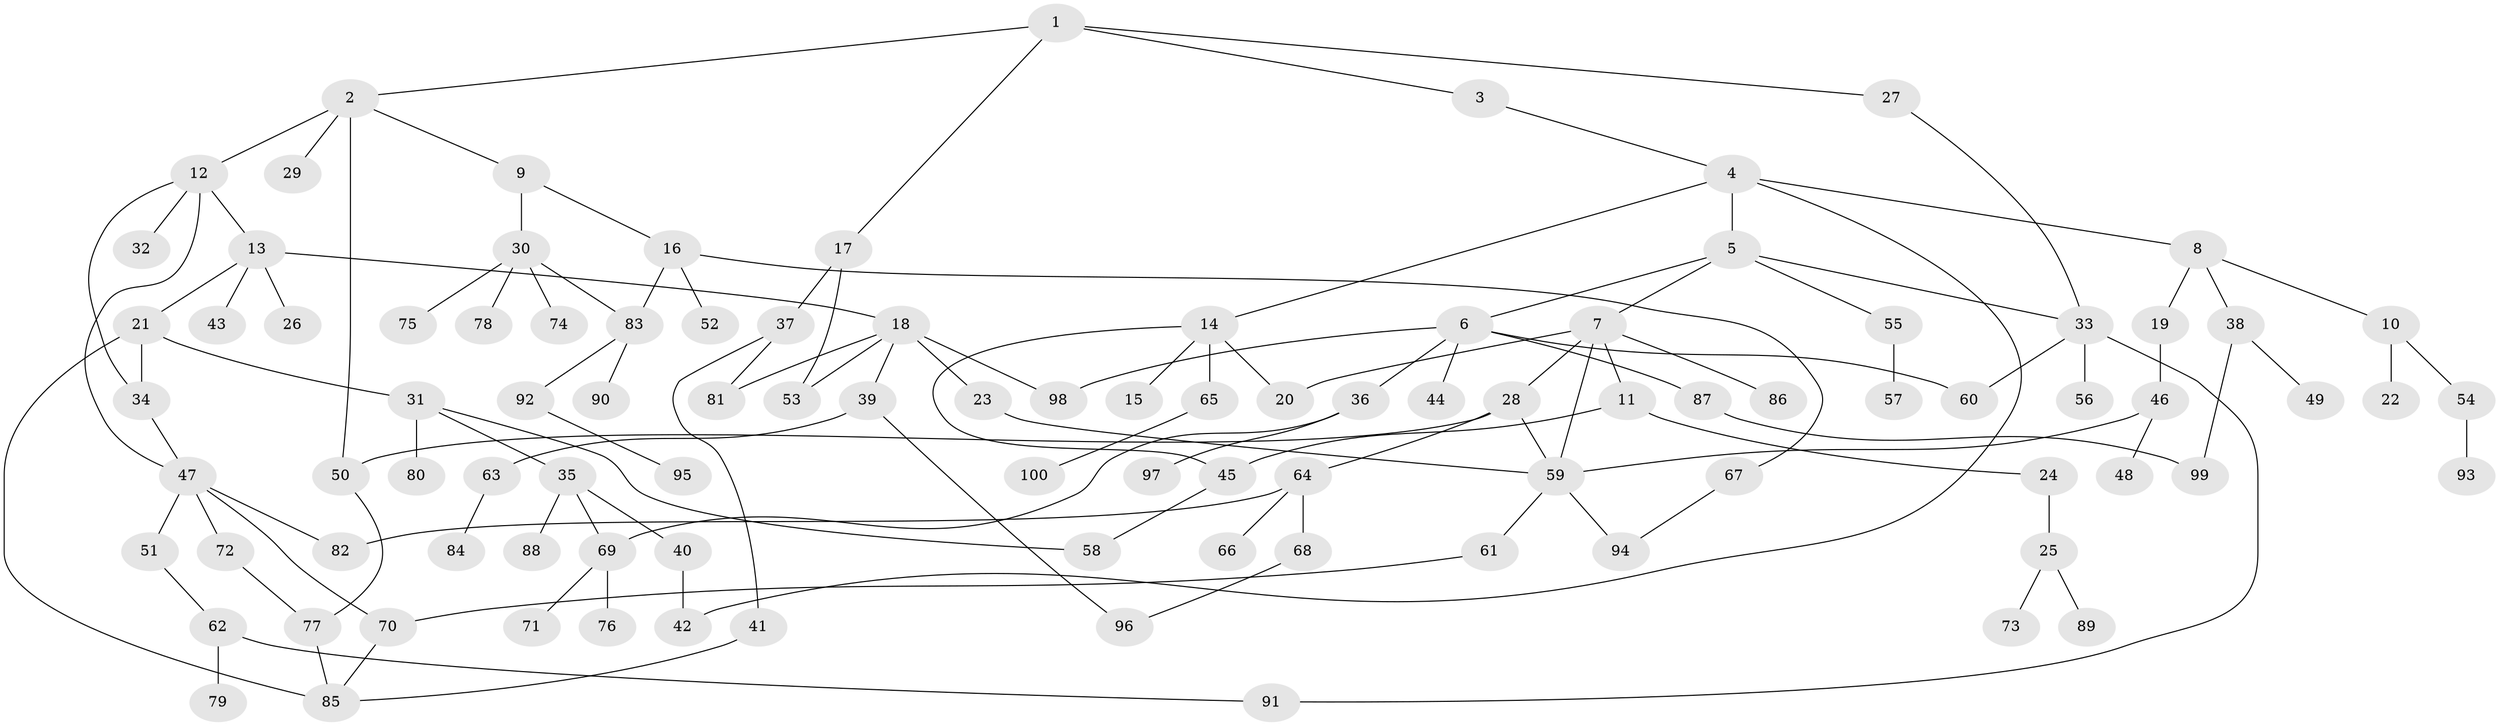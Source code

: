 // Generated by graph-tools (version 1.1) at 2025/00/03/09/25 03:00:59]
// undirected, 100 vertices, 126 edges
graph export_dot {
graph [start="1"]
  node [color=gray90,style=filled];
  1;
  2;
  3;
  4;
  5;
  6;
  7;
  8;
  9;
  10;
  11;
  12;
  13;
  14;
  15;
  16;
  17;
  18;
  19;
  20;
  21;
  22;
  23;
  24;
  25;
  26;
  27;
  28;
  29;
  30;
  31;
  32;
  33;
  34;
  35;
  36;
  37;
  38;
  39;
  40;
  41;
  42;
  43;
  44;
  45;
  46;
  47;
  48;
  49;
  50;
  51;
  52;
  53;
  54;
  55;
  56;
  57;
  58;
  59;
  60;
  61;
  62;
  63;
  64;
  65;
  66;
  67;
  68;
  69;
  70;
  71;
  72;
  73;
  74;
  75;
  76;
  77;
  78;
  79;
  80;
  81;
  82;
  83;
  84;
  85;
  86;
  87;
  88;
  89;
  90;
  91;
  92;
  93;
  94;
  95;
  96;
  97;
  98;
  99;
  100;
  1 -- 2;
  1 -- 3;
  1 -- 17;
  1 -- 27;
  2 -- 9;
  2 -- 12;
  2 -- 29;
  2 -- 50;
  3 -- 4;
  4 -- 5;
  4 -- 8;
  4 -- 14;
  4 -- 42;
  5 -- 6;
  5 -- 7;
  5 -- 55;
  5 -- 33;
  6 -- 36;
  6 -- 44;
  6 -- 87;
  6 -- 98;
  6 -- 60;
  7 -- 11;
  7 -- 28;
  7 -- 86;
  7 -- 20;
  7 -- 59;
  8 -- 10;
  8 -- 19;
  8 -- 38;
  9 -- 16;
  9 -- 30;
  10 -- 22;
  10 -- 54;
  11 -- 24;
  11 -- 45;
  12 -- 13;
  12 -- 32;
  12 -- 34;
  12 -- 47;
  13 -- 18;
  13 -- 21;
  13 -- 26;
  13 -- 43;
  14 -- 15;
  14 -- 20;
  14 -- 65;
  14 -- 45;
  16 -- 52;
  16 -- 67;
  16 -- 83;
  17 -- 37;
  17 -- 53;
  18 -- 23;
  18 -- 39;
  18 -- 98;
  18 -- 81;
  18 -- 53;
  19 -- 46;
  21 -- 31;
  21 -- 85;
  21 -- 34;
  23 -- 59;
  24 -- 25;
  25 -- 73;
  25 -- 89;
  27 -- 33;
  28 -- 50;
  28 -- 64;
  28 -- 59;
  30 -- 74;
  30 -- 75;
  30 -- 78;
  30 -- 83;
  31 -- 35;
  31 -- 80;
  31 -- 58;
  33 -- 56;
  33 -- 60;
  33 -- 91;
  34 -- 47;
  35 -- 40;
  35 -- 88;
  35 -- 69;
  36 -- 69;
  36 -- 97;
  37 -- 41;
  37 -- 81;
  38 -- 49;
  38 -- 99;
  39 -- 63;
  39 -- 96;
  40 -- 42;
  41 -- 85;
  45 -- 58;
  46 -- 48;
  46 -- 59;
  47 -- 51;
  47 -- 70;
  47 -- 72;
  47 -- 82;
  50 -- 77;
  51 -- 62;
  54 -- 93;
  55 -- 57;
  59 -- 61;
  59 -- 94;
  61 -- 70;
  62 -- 79;
  62 -- 91;
  63 -- 84;
  64 -- 66;
  64 -- 68;
  64 -- 82;
  65 -- 100;
  67 -- 94;
  68 -- 96;
  69 -- 71;
  69 -- 76;
  70 -- 85;
  72 -- 77;
  77 -- 85;
  83 -- 90;
  83 -- 92;
  87 -- 99;
  92 -- 95;
}
